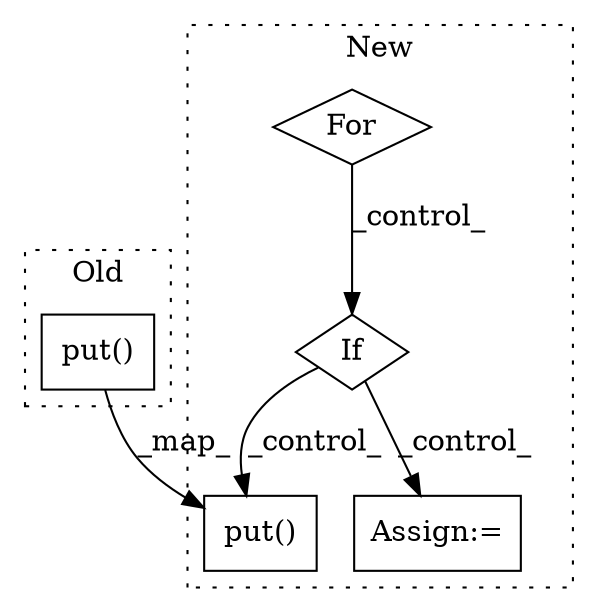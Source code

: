 digraph G {
subgraph cluster0 {
1 [label="put()" a="75" s="9860,9887" l="12,1" shape="box"];
label = "Old";
style="dotted";
}
subgraph cluster1 {
2 [label="put()" a="75" s="10323,10350" l="12,1" shape="box"];
3 [label="If" a="96" s="10203" l="3" shape="diamond"];
4 [label="For" a="107" s="9926,9965" l="4,18" shape="diamond"];
5 [label="Assign:=" a="68" s="10297" l="4" shape="box"];
label = "New";
style="dotted";
}
1 -> 2 [label="_map_"];
3 -> 2 [label="_control_"];
3 -> 5 [label="_control_"];
4 -> 3 [label="_control_"];
}